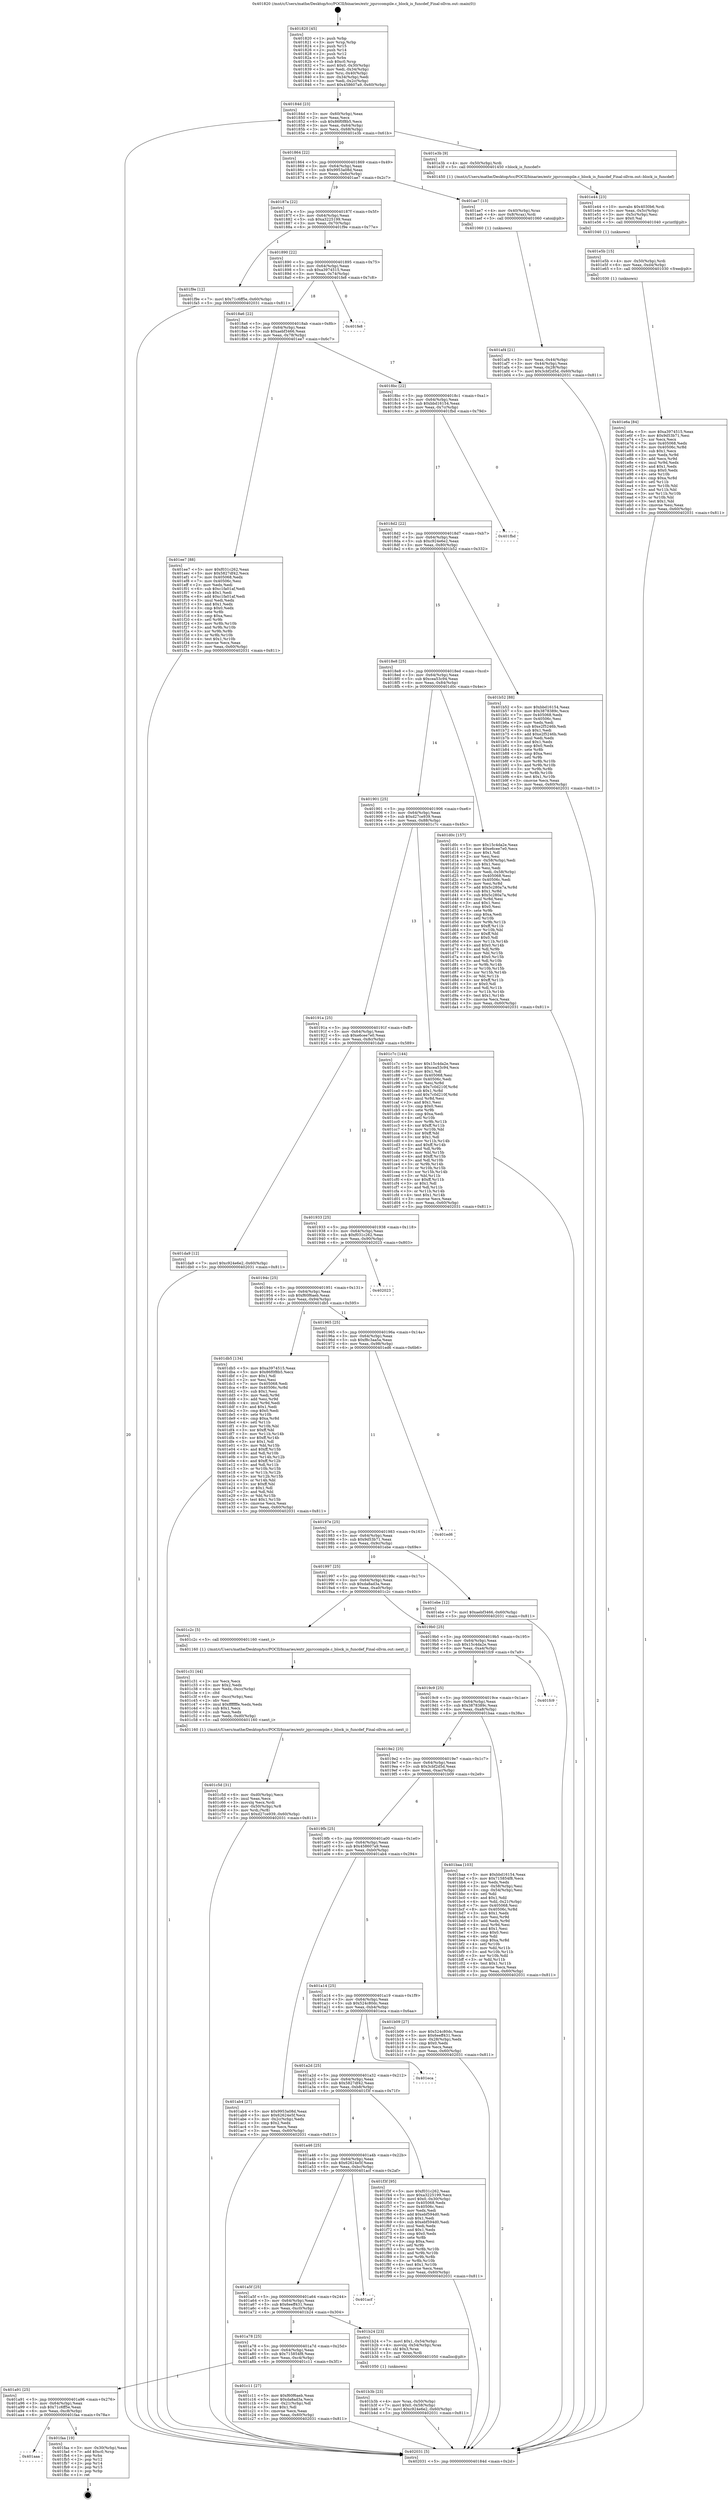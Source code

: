 digraph "0x401820" {
  label = "0x401820 (/mnt/c/Users/mathe/Desktop/tcc/POCII/binaries/extr_jqsrccompile.c_block_is_funcdef_Final-ollvm.out::main(0))"
  labelloc = "t"
  node[shape=record]

  Entry [label="",width=0.3,height=0.3,shape=circle,fillcolor=black,style=filled]
  "0x40184d" [label="{
     0x40184d [23]\l
     | [instrs]\l
     &nbsp;&nbsp;0x40184d \<+3\>: mov -0x60(%rbp),%eax\l
     &nbsp;&nbsp;0x401850 \<+2\>: mov %eax,%ecx\l
     &nbsp;&nbsp;0x401852 \<+6\>: sub $0x86f0f8b5,%ecx\l
     &nbsp;&nbsp;0x401858 \<+3\>: mov %eax,-0x64(%rbp)\l
     &nbsp;&nbsp;0x40185b \<+3\>: mov %ecx,-0x68(%rbp)\l
     &nbsp;&nbsp;0x40185e \<+6\>: je 0000000000401e3b \<main+0x61b\>\l
  }"]
  "0x401e3b" [label="{
     0x401e3b [9]\l
     | [instrs]\l
     &nbsp;&nbsp;0x401e3b \<+4\>: mov -0x50(%rbp),%rdi\l
     &nbsp;&nbsp;0x401e3f \<+5\>: call 0000000000401450 \<block_is_funcdef\>\l
     | [calls]\l
     &nbsp;&nbsp;0x401450 \{1\} (/mnt/c/Users/mathe/Desktop/tcc/POCII/binaries/extr_jqsrccompile.c_block_is_funcdef_Final-ollvm.out::block_is_funcdef)\l
  }"]
  "0x401864" [label="{
     0x401864 [22]\l
     | [instrs]\l
     &nbsp;&nbsp;0x401864 \<+5\>: jmp 0000000000401869 \<main+0x49\>\l
     &nbsp;&nbsp;0x401869 \<+3\>: mov -0x64(%rbp),%eax\l
     &nbsp;&nbsp;0x40186c \<+5\>: sub $0x9953a08d,%eax\l
     &nbsp;&nbsp;0x401871 \<+3\>: mov %eax,-0x6c(%rbp)\l
     &nbsp;&nbsp;0x401874 \<+6\>: je 0000000000401ae7 \<main+0x2c7\>\l
  }"]
  Exit [label="",width=0.3,height=0.3,shape=circle,fillcolor=black,style=filled,peripheries=2]
  "0x401ae7" [label="{
     0x401ae7 [13]\l
     | [instrs]\l
     &nbsp;&nbsp;0x401ae7 \<+4\>: mov -0x40(%rbp),%rax\l
     &nbsp;&nbsp;0x401aeb \<+4\>: mov 0x8(%rax),%rdi\l
     &nbsp;&nbsp;0x401aef \<+5\>: call 0000000000401060 \<atoi@plt\>\l
     | [calls]\l
     &nbsp;&nbsp;0x401060 \{1\} (unknown)\l
  }"]
  "0x40187a" [label="{
     0x40187a [22]\l
     | [instrs]\l
     &nbsp;&nbsp;0x40187a \<+5\>: jmp 000000000040187f \<main+0x5f\>\l
     &nbsp;&nbsp;0x40187f \<+3\>: mov -0x64(%rbp),%eax\l
     &nbsp;&nbsp;0x401882 \<+5\>: sub $0xa3225199,%eax\l
     &nbsp;&nbsp;0x401887 \<+3\>: mov %eax,-0x70(%rbp)\l
     &nbsp;&nbsp;0x40188a \<+6\>: je 0000000000401f9e \<main+0x77e\>\l
  }"]
  "0x401aaa" [label="{
     0x401aaa\l
  }", style=dashed]
  "0x401f9e" [label="{
     0x401f9e [12]\l
     | [instrs]\l
     &nbsp;&nbsp;0x401f9e \<+7\>: movl $0x71c6ff5e,-0x60(%rbp)\l
     &nbsp;&nbsp;0x401fa5 \<+5\>: jmp 0000000000402031 \<main+0x811\>\l
  }"]
  "0x401890" [label="{
     0x401890 [22]\l
     | [instrs]\l
     &nbsp;&nbsp;0x401890 \<+5\>: jmp 0000000000401895 \<main+0x75\>\l
     &nbsp;&nbsp;0x401895 \<+3\>: mov -0x64(%rbp),%eax\l
     &nbsp;&nbsp;0x401898 \<+5\>: sub $0xa3974515,%eax\l
     &nbsp;&nbsp;0x40189d \<+3\>: mov %eax,-0x74(%rbp)\l
     &nbsp;&nbsp;0x4018a0 \<+6\>: je 0000000000401fe8 \<main+0x7c8\>\l
  }"]
  "0x401faa" [label="{
     0x401faa [19]\l
     | [instrs]\l
     &nbsp;&nbsp;0x401faa \<+3\>: mov -0x30(%rbp),%eax\l
     &nbsp;&nbsp;0x401fad \<+7\>: add $0xc0,%rsp\l
     &nbsp;&nbsp;0x401fb4 \<+1\>: pop %rbx\l
     &nbsp;&nbsp;0x401fb5 \<+2\>: pop %r12\l
     &nbsp;&nbsp;0x401fb7 \<+2\>: pop %r14\l
     &nbsp;&nbsp;0x401fb9 \<+2\>: pop %r15\l
     &nbsp;&nbsp;0x401fbb \<+1\>: pop %rbp\l
     &nbsp;&nbsp;0x401fbc \<+1\>: ret\l
  }"]
  "0x401fe8" [label="{
     0x401fe8\l
  }", style=dashed]
  "0x4018a6" [label="{
     0x4018a6 [22]\l
     | [instrs]\l
     &nbsp;&nbsp;0x4018a6 \<+5\>: jmp 00000000004018ab \<main+0x8b\>\l
     &nbsp;&nbsp;0x4018ab \<+3\>: mov -0x64(%rbp),%eax\l
     &nbsp;&nbsp;0x4018ae \<+5\>: sub $0xaebf3466,%eax\l
     &nbsp;&nbsp;0x4018b3 \<+3\>: mov %eax,-0x78(%rbp)\l
     &nbsp;&nbsp;0x4018b6 \<+6\>: je 0000000000401ee7 \<main+0x6c7\>\l
  }"]
  "0x401e6a" [label="{
     0x401e6a [84]\l
     | [instrs]\l
     &nbsp;&nbsp;0x401e6a \<+5\>: mov $0xa3974515,%eax\l
     &nbsp;&nbsp;0x401e6f \<+5\>: mov $0x9d53b71,%esi\l
     &nbsp;&nbsp;0x401e74 \<+2\>: xor %ecx,%ecx\l
     &nbsp;&nbsp;0x401e76 \<+7\>: mov 0x405068,%edx\l
     &nbsp;&nbsp;0x401e7d \<+8\>: mov 0x40506c,%r8d\l
     &nbsp;&nbsp;0x401e85 \<+3\>: sub $0x1,%ecx\l
     &nbsp;&nbsp;0x401e88 \<+3\>: mov %edx,%r9d\l
     &nbsp;&nbsp;0x401e8b \<+3\>: add %ecx,%r9d\l
     &nbsp;&nbsp;0x401e8e \<+4\>: imul %r9d,%edx\l
     &nbsp;&nbsp;0x401e92 \<+3\>: and $0x1,%edx\l
     &nbsp;&nbsp;0x401e95 \<+3\>: cmp $0x0,%edx\l
     &nbsp;&nbsp;0x401e98 \<+4\>: sete %r10b\l
     &nbsp;&nbsp;0x401e9c \<+4\>: cmp $0xa,%r8d\l
     &nbsp;&nbsp;0x401ea0 \<+4\>: setl %r11b\l
     &nbsp;&nbsp;0x401ea4 \<+3\>: mov %r10b,%bl\l
     &nbsp;&nbsp;0x401ea7 \<+3\>: and %r11b,%bl\l
     &nbsp;&nbsp;0x401eaa \<+3\>: xor %r11b,%r10b\l
     &nbsp;&nbsp;0x401ead \<+3\>: or %r10b,%bl\l
     &nbsp;&nbsp;0x401eb0 \<+3\>: test $0x1,%bl\l
     &nbsp;&nbsp;0x401eb3 \<+3\>: cmovne %esi,%eax\l
     &nbsp;&nbsp;0x401eb6 \<+3\>: mov %eax,-0x60(%rbp)\l
     &nbsp;&nbsp;0x401eb9 \<+5\>: jmp 0000000000402031 \<main+0x811\>\l
  }"]
  "0x401ee7" [label="{
     0x401ee7 [88]\l
     | [instrs]\l
     &nbsp;&nbsp;0x401ee7 \<+5\>: mov $0xf031c262,%eax\l
     &nbsp;&nbsp;0x401eec \<+5\>: mov $0x5827df42,%ecx\l
     &nbsp;&nbsp;0x401ef1 \<+7\>: mov 0x405068,%edx\l
     &nbsp;&nbsp;0x401ef8 \<+7\>: mov 0x40506c,%esi\l
     &nbsp;&nbsp;0x401eff \<+2\>: mov %edx,%edi\l
     &nbsp;&nbsp;0x401f01 \<+6\>: sub $0xc1fa01af,%edi\l
     &nbsp;&nbsp;0x401f07 \<+3\>: sub $0x1,%edi\l
     &nbsp;&nbsp;0x401f0a \<+6\>: add $0xc1fa01af,%edi\l
     &nbsp;&nbsp;0x401f10 \<+3\>: imul %edi,%edx\l
     &nbsp;&nbsp;0x401f13 \<+3\>: and $0x1,%edx\l
     &nbsp;&nbsp;0x401f16 \<+3\>: cmp $0x0,%edx\l
     &nbsp;&nbsp;0x401f19 \<+4\>: sete %r8b\l
     &nbsp;&nbsp;0x401f1d \<+3\>: cmp $0xa,%esi\l
     &nbsp;&nbsp;0x401f20 \<+4\>: setl %r9b\l
     &nbsp;&nbsp;0x401f24 \<+3\>: mov %r8b,%r10b\l
     &nbsp;&nbsp;0x401f27 \<+3\>: and %r9b,%r10b\l
     &nbsp;&nbsp;0x401f2a \<+3\>: xor %r9b,%r8b\l
     &nbsp;&nbsp;0x401f2d \<+3\>: or %r8b,%r10b\l
     &nbsp;&nbsp;0x401f30 \<+4\>: test $0x1,%r10b\l
     &nbsp;&nbsp;0x401f34 \<+3\>: cmovne %ecx,%eax\l
     &nbsp;&nbsp;0x401f37 \<+3\>: mov %eax,-0x60(%rbp)\l
     &nbsp;&nbsp;0x401f3a \<+5\>: jmp 0000000000402031 \<main+0x811\>\l
  }"]
  "0x4018bc" [label="{
     0x4018bc [22]\l
     | [instrs]\l
     &nbsp;&nbsp;0x4018bc \<+5\>: jmp 00000000004018c1 \<main+0xa1\>\l
     &nbsp;&nbsp;0x4018c1 \<+3\>: mov -0x64(%rbp),%eax\l
     &nbsp;&nbsp;0x4018c4 \<+5\>: sub $0xbbd16154,%eax\l
     &nbsp;&nbsp;0x4018c9 \<+3\>: mov %eax,-0x7c(%rbp)\l
     &nbsp;&nbsp;0x4018cc \<+6\>: je 0000000000401fbd \<main+0x79d\>\l
  }"]
  "0x401e5b" [label="{
     0x401e5b [15]\l
     | [instrs]\l
     &nbsp;&nbsp;0x401e5b \<+4\>: mov -0x50(%rbp),%rdi\l
     &nbsp;&nbsp;0x401e5f \<+6\>: mov %eax,-0xd4(%rbp)\l
     &nbsp;&nbsp;0x401e65 \<+5\>: call 0000000000401030 \<free@plt\>\l
     | [calls]\l
     &nbsp;&nbsp;0x401030 \{1\} (unknown)\l
  }"]
  "0x401fbd" [label="{
     0x401fbd\l
  }", style=dashed]
  "0x4018d2" [label="{
     0x4018d2 [22]\l
     | [instrs]\l
     &nbsp;&nbsp;0x4018d2 \<+5\>: jmp 00000000004018d7 \<main+0xb7\>\l
     &nbsp;&nbsp;0x4018d7 \<+3\>: mov -0x64(%rbp),%eax\l
     &nbsp;&nbsp;0x4018da \<+5\>: sub $0xc924e6e2,%eax\l
     &nbsp;&nbsp;0x4018df \<+3\>: mov %eax,-0x80(%rbp)\l
     &nbsp;&nbsp;0x4018e2 \<+6\>: je 0000000000401b52 \<main+0x332\>\l
  }"]
  "0x401e44" [label="{
     0x401e44 [23]\l
     | [instrs]\l
     &nbsp;&nbsp;0x401e44 \<+10\>: movabs $0x4030b6,%rdi\l
     &nbsp;&nbsp;0x401e4e \<+3\>: mov %eax,-0x5c(%rbp)\l
     &nbsp;&nbsp;0x401e51 \<+3\>: mov -0x5c(%rbp),%esi\l
     &nbsp;&nbsp;0x401e54 \<+2\>: mov $0x0,%al\l
     &nbsp;&nbsp;0x401e56 \<+5\>: call 0000000000401040 \<printf@plt\>\l
     | [calls]\l
     &nbsp;&nbsp;0x401040 \{1\} (unknown)\l
  }"]
  "0x401b52" [label="{
     0x401b52 [88]\l
     | [instrs]\l
     &nbsp;&nbsp;0x401b52 \<+5\>: mov $0xbbd16154,%eax\l
     &nbsp;&nbsp;0x401b57 \<+5\>: mov $0x3878389c,%ecx\l
     &nbsp;&nbsp;0x401b5c \<+7\>: mov 0x405068,%edx\l
     &nbsp;&nbsp;0x401b63 \<+7\>: mov 0x40506c,%esi\l
     &nbsp;&nbsp;0x401b6a \<+2\>: mov %edx,%edi\l
     &nbsp;&nbsp;0x401b6c \<+6\>: sub $0xe2f5246b,%edi\l
     &nbsp;&nbsp;0x401b72 \<+3\>: sub $0x1,%edi\l
     &nbsp;&nbsp;0x401b75 \<+6\>: add $0xe2f5246b,%edi\l
     &nbsp;&nbsp;0x401b7b \<+3\>: imul %edi,%edx\l
     &nbsp;&nbsp;0x401b7e \<+3\>: and $0x1,%edx\l
     &nbsp;&nbsp;0x401b81 \<+3\>: cmp $0x0,%edx\l
     &nbsp;&nbsp;0x401b84 \<+4\>: sete %r8b\l
     &nbsp;&nbsp;0x401b88 \<+3\>: cmp $0xa,%esi\l
     &nbsp;&nbsp;0x401b8b \<+4\>: setl %r9b\l
     &nbsp;&nbsp;0x401b8f \<+3\>: mov %r8b,%r10b\l
     &nbsp;&nbsp;0x401b92 \<+3\>: and %r9b,%r10b\l
     &nbsp;&nbsp;0x401b95 \<+3\>: xor %r9b,%r8b\l
     &nbsp;&nbsp;0x401b98 \<+3\>: or %r8b,%r10b\l
     &nbsp;&nbsp;0x401b9b \<+4\>: test $0x1,%r10b\l
     &nbsp;&nbsp;0x401b9f \<+3\>: cmovne %ecx,%eax\l
     &nbsp;&nbsp;0x401ba2 \<+3\>: mov %eax,-0x60(%rbp)\l
     &nbsp;&nbsp;0x401ba5 \<+5\>: jmp 0000000000402031 \<main+0x811\>\l
  }"]
  "0x4018e8" [label="{
     0x4018e8 [25]\l
     | [instrs]\l
     &nbsp;&nbsp;0x4018e8 \<+5\>: jmp 00000000004018ed \<main+0xcd\>\l
     &nbsp;&nbsp;0x4018ed \<+3\>: mov -0x64(%rbp),%eax\l
     &nbsp;&nbsp;0x4018f0 \<+5\>: sub $0xcea53c94,%eax\l
     &nbsp;&nbsp;0x4018f5 \<+6\>: mov %eax,-0x84(%rbp)\l
     &nbsp;&nbsp;0x4018fb \<+6\>: je 0000000000401d0c \<main+0x4ec\>\l
  }"]
  "0x401c5d" [label="{
     0x401c5d [31]\l
     | [instrs]\l
     &nbsp;&nbsp;0x401c5d \<+6\>: mov -0xd0(%rbp),%ecx\l
     &nbsp;&nbsp;0x401c63 \<+3\>: imul %eax,%ecx\l
     &nbsp;&nbsp;0x401c66 \<+3\>: movslq %ecx,%rdi\l
     &nbsp;&nbsp;0x401c69 \<+4\>: mov -0x50(%rbp),%r8\l
     &nbsp;&nbsp;0x401c6d \<+3\>: mov %rdi,(%r8)\l
     &nbsp;&nbsp;0x401c70 \<+7\>: movl $0xd27ce939,-0x60(%rbp)\l
     &nbsp;&nbsp;0x401c77 \<+5\>: jmp 0000000000402031 \<main+0x811\>\l
  }"]
  "0x401d0c" [label="{
     0x401d0c [157]\l
     | [instrs]\l
     &nbsp;&nbsp;0x401d0c \<+5\>: mov $0x15c4da2e,%eax\l
     &nbsp;&nbsp;0x401d11 \<+5\>: mov $0xe6cee7e0,%ecx\l
     &nbsp;&nbsp;0x401d16 \<+2\>: mov $0x1,%dl\l
     &nbsp;&nbsp;0x401d18 \<+2\>: xor %esi,%esi\l
     &nbsp;&nbsp;0x401d1a \<+3\>: mov -0x58(%rbp),%edi\l
     &nbsp;&nbsp;0x401d1d \<+3\>: sub $0x1,%esi\l
     &nbsp;&nbsp;0x401d20 \<+2\>: sub %esi,%edi\l
     &nbsp;&nbsp;0x401d22 \<+3\>: mov %edi,-0x58(%rbp)\l
     &nbsp;&nbsp;0x401d25 \<+7\>: mov 0x405068,%esi\l
     &nbsp;&nbsp;0x401d2c \<+7\>: mov 0x40506c,%edi\l
     &nbsp;&nbsp;0x401d33 \<+3\>: mov %esi,%r8d\l
     &nbsp;&nbsp;0x401d36 \<+7\>: add $0x5c280a7a,%r8d\l
     &nbsp;&nbsp;0x401d3d \<+4\>: sub $0x1,%r8d\l
     &nbsp;&nbsp;0x401d41 \<+7\>: sub $0x5c280a7a,%r8d\l
     &nbsp;&nbsp;0x401d48 \<+4\>: imul %r8d,%esi\l
     &nbsp;&nbsp;0x401d4c \<+3\>: and $0x1,%esi\l
     &nbsp;&nbsp;0x401d4f \<+3\>: cmp $0x0,%esi\l
     &nbsp;&nbsp;0x401d52 \<+4\>: sete %r9b\l
     &nbsp;&nbsp;0x401d56 \<+3\>: cmp $0xa,%edi\l
     &nbsp;&nbsp;0x401d59 \<+4\>: setl %r10b\l
     &nbsp;&nbsp;0x401d5d \<+3\>: mov %r9b,%r11b\l
     &nbsp;&nbsp;0x401d60 \<+4\>: xor $0xff,%r11b\l
     &nbsp;&nbsp;0x401d64 \<+3\>: mov %r10b,%bl\l
     &nbsp;&nbsp;0x401d67 \<+3\>: xor $0xff,%bl\l
     &nbsp;&nbsp;0x401d6a \<+3\>: xor $0x0,%dl\l
     &nbsp;&nbsp;0x401d6d \<+3\>: mov %r11b,%r14b\l
     &nbsp;&nbsp;0x401d70 \<+4\>: and $0x0,%r14b\l
     &nbsp;&nbsp;0x401d74 \<+3\>: and %dl,%r9b\l
     &nbsp;&nbsp;0x401d77 \<+3\>: mov %bl,%r15b\l
     &nbsp;&nbsp;0x401d7a \<+4\>: and $0x0,%r15b\l
     &nbsp;&nbsp;0x401d7e \<+3\>: and %dl,%r10b\l
     &nbsp;&nbsp;0x401d81 \<+3\>: or %r9b,%r14b\l
     &nbsp;&nbsp;0x401d84 \<+3\>: or %r10b,%r15b\l
     &nbsp;&nbsp;0x401d87 \<+3\>: xor %r15b,%r14b\l
     &nbsp;&nbsp;0x401d8a \<+3\>: or %bl,%r11b\l
     &nbsp;&nbsp;0x401d8d \<+4\>: xor $0xff,%r11b\l
     &nbsp;&nbsp;0x401d91 \<+3\>: or $0x0,%dl\l
     &nbsp;&nbsp;0x401d94 \<+3\>: and %dl,%r11b\l
     &nbsp;&nbsp;0x401d97 \<+3\>: or %r11b,%r14b\l
     &nbsp;&nbsp;0x401d9a \<+4\>: test $0x1,%r14b\l
     &nbsp;&nbsp;0x401d9e \<+3\>: cmovne %ecx,%eax\l
     &nbsp;&nbsp;0x401da1 \<+3\>: mov %eax,-0x60(%rbp)\l
     &nbsp;&nbsp;0x401da4 \<+5\>: jmp 0000000000402031 \<main+0x811\>\l
  }"]
  "0x401901" [label="{
     0x401901 [25]\l
     | [instrs]\l
     &nbsp;&nbsp;0x401901 \<+5\>: jmp 0000000000401906 \<main+0xe6\>\l
     &nbsp;&nbsp;0x401906 \<+3\>: mov -0x64(%rbp),%eax\l
     &nbsp;&nbsp;0x401909 \<+5\>: sub $0xd27ce939,%eax\l
     &nbsp;&nbsp;0x40190e \<+6\>: mov %eax,-0x88(%rbp)\l
     &nbsp;&nbsp;0x401914 \<+6\>: je 0000000000401c7c \<main+0x45c\>\l
  }"]
  "0x401c31" [label="{
     0x401c31 [44]\l
     | [instrs]\l
     &nbsp;&nbsp;0x401c31 \<+2\>: xor %ecx,%ecx\l
     &nbsp;&nbsp;0x401c33 \<+5\>: mov $0x2,%edx\l
     &nbsp;&nbsp;0x401c38 \<+6\>: mov %edx,-0xcc(%rbp)\l
     &nbsp;&nbsp;0x401c3e \<+1\>: cltd\l
     &nbsp;&nbsp;0x401c3f \<+6\>: mov -0xcc(%rbp),%esi\l
     &nbsp;&nbsp;0x401c45 \<+2\>: idiv %esi\l
     &nbsp;&nbsp;0x401c47 \<+6\>: imul $0xfffffffe,%edx,%edx\l
     &nbsp;&nbsp;0x401c4d \<+3\>: sub $0x1,%ecx\l
     &nbsp;&nbsp;0x401c50 \<+2\>: sub %ecx,%edx\l
     &nbsp;&nbsp;0x401c52 \<+6\>: mov %edx,-0xd0(%rbp)\l
     &nbsp;&nbsp;0x401c58 \<+5\>: call 0000000000401160 \<next_i\>\l
     | [calls]\l
     &nbsp;&nbsp;0x401160 \{1\} (/mnt/c/Users/mathe/Desktop/tcc/POCII/binaries/extr_jqsrccompile.c_block_is_funcdef_Final-ollvm.out::next_i)\l
  }"]
  "0x401c7c" [label="{
     0x401c7c [144]\l
     | [instrs]\l
     &nbsp;&nbsp;0x401c7c \<+5\>: mov $0x15c4da2e,%eax\l
     &nbsp;&nbsp;0x401c81 \<+5\>: mov $0xcea53c94,%ecx\l
     &nbsp;&nbsp;0x401c86 \<+2\>: mov $0x1,%dl\l
     &nbsp;&nbsp;0x401c88 \<+7\>: mov 0x405068,%esi\l
     &nbsp;&nbsp;0x401c8f \<+7\>: mov 0x40506c,%edi\l
     &nbsp;&nbsp;0x401c96 \<+3\>: mov %esi,%r8d\l
     &nbsp;&nbsp;0x401c99 \<+7\>: sub $0x7c0d210f,%r8d\l
     &nbsp;&nbsp;0x401ca0 \<+4\>: sub $0x1,%r8d\l
     &nbsp;&nbsp;0x401ca4 \<+7\>: add $0x7c0d210f,%r8d\l
     &nbsp;&nbsp;0x401cab \<+4\>: imul %r8d,%esi\l
     &nbsp;&nbsp;0x401caf \<+3\>: and $0x1,%esi\l
     &nbsp;&nbsp;0x401cb2 \<+3\>: cmp $0x0,%esi\l
     &nbsp;&nbsp;0x401cb5 \<+4\>: sete %r9b\l
     &nbsp;&nbsp;0x401cb9 \<+3\>: cmp $0xa,%edi\l
     &nbsp;&nbsp;0x401cbc \<+4\>: setl %r10b\l
     &nbsp;&nbsp;0x401cc0 \<+3\>: mov %r9b,%r11b\l
     &nbsp;&nbsp;0x401cc3 \<+4\>: xor $0xff,%r11b\l
     &nbsp;&nbsp;0x401cc7 \<+3\>: mov %r10b,%bl\l
     &nbsp;&nbsp;0x401cca \<+3\>: xor $0xff,%bl\l
     &nbsp;&nbsp;0x401ccd \<+3\>: xor $0x1,%dl\l
     &nbsp;&nbsp;0x401cd0 \<+3\>: mov %r11b,%r14b\l
     &nbsp;&nbsp;0x401cd3 \<+4\>: and $0xff,%r14b\l
     &nbsp;&nbsp;0x401cd7 \<+3\>: and %dl,%r9b\l
     &nbsp;&nbsp;0x401cda \<+3\>: mov %bl,%r15b\l
     &nbsp;&nbsp;0x401cdd \<+4\>: and $0xff,%r15b\l
     &nbsp;&nbsp;0x401ce1 \<+3\>: and %dl,%r10b\l
     &nbsp;&nbsp;0x401ce4 \<+3\>: or %r9b,%r14b\l
     &nbsp;&nbsp;0x401ce7 \<+3\>: or %r10b,%r15b\l
     &nbsp;&nbsp;0x401cea \<+3\>: xor %r15b,%r14b\l
     &nbsp;&nbsp;0x401ced \<+3\>: or %bl,%r11b\l
     &nbsp;&nbsp;0x401cf0 \<+4\>: xor $0xff,%r11b\l
     &nbsp;&nbsp;0x401cf4 \<+3\>: or $0x1,%dl\l
     &nbsp;&nbsp;0x401cf7 \<+3\>: and %dl,%r11b\l
     &nbsp;&nbsp;0x401cfa \<+3\>: or %r11b,%r14b\l
     &nbsp;&nbsp;0x401cfd \<+4\>: test $0x1,%r14b\l
     &nbsp;&nbsp;0x401d01 \<+3\>: cmovne %ecx,%eax\l
     &nbsp;&nbsp;0x401d04 \<+3\>: mov %eax,-0x60(%rbp)\l
     &nbsp;&nbsp;0x401d07 \<+5\>: jmp 0000000000402031 \<main+0x811\>\l
  }"]
  "0x40191a" [label="{
     0x40191a [25]\l
     | [instrs]\l
     &nbsp;&nbsp;0x40191a \<+5\>: jmp 000000000040191f \<main+0xff\>\l
     &nbsp;&nbsp;0x40191f \<+3\>: mov -0x64(%rbp),%eax\l
     &nbsp;&nbsp;0x401922 \<+5\>: sub $0xe6cee7e0,%eax\l
     &nbsp;&nbsp;0x401927 \<+6\>: mov %eax,-0x8c(%rbp)\l
     &nbsp;&nbsp;0x40192d \<+6\>: je 0000000000401da9 \<main+0x589\>\l
  }"]
  "0x401a91" [label="{
     0x401a91 [25]\l
     | [instrs]\l
     &nbsp;&nbsp;0x401a91 \<+5\>: jmp 0000000000401a96 \<main+0x276\>\l
     &nbsp;&nbsp;0x401a96 \<+3\>: mov -0x64(%rbp),%eax\l
     &nbsp;&nbsp;0x401a99 \<+5\>: sub $0x71c6ff5e,%eax\l
     &nbsp;&nbsp;0x401a9e \<+6\>: mov %eax,-0xc8(%rbp)\l
     &nbsp;&nbsp;0x401aa4 \<+6\>: je 0000000000401faa \<main+0x78a\>\l
  }"]
  "0x401da9" [label="{
     0x401da9 [12]\l
     | [instrs]\l
     &nbsp;&nbsp;0x401da9 \<+7\>: movl $0xc924e6e2,-0x60(%rbp)\l
     &nbsp;&nbsp;0x401db0 \<+5\>: jmp 0000000000402031 \<main+0x811\>\l
  }"]
  "0x401933" [label="{
     0x401933 [25]\l
     | [instrs]\l
     &nbsp;&nbsp;0x401933 \<+5\>: jmp 0000000000401938 \<main+0x118\>\l
     &nbsp;&nbsp;0x401938 \<+3\>: mov -0x64(%rbp),%eax\l
     &nbsp;&nbsp;0x40193b \<+5\>: sub $0xf031c262,%eax\l
     &nbsp;&nbsp;0x401940 \<+6\>: mov %eax,-0x90(%rbp)\l
     &nbsp;&nbsp;0x401946 \<+6\>: je 0000000000402023 \<main+0x803\>\l
  }"]
  "0x401c11" [label="{
     0x401c11 [27]\l
     | [instrs]\l
     &nbsp;&nbsp;0x401c11 \<+5\>: mov $0xf60f6aeb,%eax\l
     &nbsp;&nbsp;0x401c16 \<+5\>: mov $0xda8ad3a,%ecx\l
     &nbsp;&nbsp;0x401c1b \<+3\>: mov -0x21(%rbp),%dl\l
     &nbsp;&nbsp;0x401c1e \<+3\>: test $0x1,%dl\l
     &nbsp;&nbsp;0x401c21 \<+3\>: cmovne %ecx,%eax\l
     &nbsp;&nbsp;0x401c24 \<+3\>: mov %eax,-0x60(%rbp)\l
     &nbsp;&nbsp;0x401c27 \<+5\>: jmp 0000000000402031 \<main+0x811\>\l
  }"]
  "0x402023" [label="{
     0x402023\l
  }", style=dashed]
  "0x40194c" [label="{
     0x40194c [25]\l
     | [instrs]\l
     &nbsp;&nbsp;0x40194c \<+5\>: jmp 0000000000401951 \<main+0x131\>\l
     &nbsp;&nbsp;0x401951 \<+3\>: mov -0x64(%rbp),%eax\l
     &nbsp;&nbsp;0x401954 \<+5\>: sub $0xf60f6aeb,%eax\l
     &nbsp;&nbsp;0x401959 \<+6\>: mov %eax,-0x94(%rbp)\l
     &nbsp;&nbsp;0x40195f \<+6\>: je 0000000000401db5 \<main+0x595\>\l
  }"]
  "0x401b3b" [label="{
     0x401b3b [23]\l
     | [instrs]\l
     &nbsp;&nbsp;0x401b3b \<+4\>: mov %rax,-0x50(%rbp)\l
     &nbsp;&nbsp;0x401b3f \<+7\>: movl $0x0,-0x58(%rbp)\l
     &nbsp;&nbsp;0x401b46 \<+7\>: movl $0xc924e6e2,-0x60(%rbp)\l
     &nbsp;&nbsp;0x401b4d \<+5\>: jmp 0000000000402031 \<main+0x811\>\l
  }"]
  "0x401db5" [label="{
     0x401db5 [134]\l
     | [instrs]\l
     &nbsp;&nbsp;0x401db5 \<+5\>: mov $0xa3974515,%eax\l
     &nbsp;&nbsp;0x401dba \<+5\>: mov $0x86f0f8b5,%ecx\l
     &nbsp;&nbsp;0x401dbf \<+2\>: mov $0x1,%dl\l
     &nbsp;&nbsp;0x401dc1 \<+2\>: xor %esi,%esi\l
     &nbsp;&nbsp;0x401dc3 \<+7\>: mov 0x405068,%edi\l
     &nbsp;&nbsp;0x401dca \<+8\>: mov 0x40506c,%r8d\l
     &nbsp;&nbsp;0x401dd2 \<+3\>: sub $0x1,%esi\l
     &nbsp;&nbsp;0x401dd5 \<+3\>: mov %edi,%r9d\l
     &nbsp;&nbsp;0x401dd8 \<+3\>: add %esi,%r9d\l
     &nbsp;&nbsp;0x401ddb \<+4\>: imul %r9d,%edi\l
     &nbsp;&nbsp;0x401ddf \<+3\>: and $0x1,%edi\l
     &nbsp;&nbsp;0x401de2 \<+3\>: cmp $0x0,%edi\l
     &nbsp;&nbsp;0x401de5 \<+4\>: sete %r10b\l
     &nbsp;&nbsp;0x401de9 \<+4\>: cmp $0xa,%r8d\l
     &nbsp;&nbsp;0x401ded \<+4\>: setl %r11b\l
     &nbsp;&nbsp;0x401df1 \<+3\>: mov %r10b,%bl\l
     &nbsp;&nbsp;0x401df4 \<+3\>: xor $0xff,%bl\l
     &nbsp;&nbsp;0x401df7 \<+3\>: mov %r11b,%r14b\l
     &nbsp;&nbsp;0x401dfa \<+4\>: xor $0xff,%r14b\l
     &nbsp;&nbsp;0x401dfe \<+3\>: xor $0x1,%dl\l
     &nbsp;&nbsp;0x401e01 \<+3\>: mov %bl,%r15b\l
     &nbsp;&nbsp;0x401e04 \<+4\>: and $0xff,%r15b\l
     &nbsp;&nbsp;0x401e08 \<+3\>: and %dl,%r10b\l
     &nbsp;&nbsp;0x401e0b \<+3\>: mov %r14b,%r12b\l
     &nbsp;&nbsp;0x401e0e \<+4\>: and $0xff,%r12b\l
     &nbsp;&nbsp;0x401e12 \<+3\>: and %dl,%r11b\l
     &nbsp;&nbsp;0x401e15 \<+3\>: or %r10b,%r15b\l
     &nbsp;&nbsp;0x401e18 \<+3\>: or %r11b,%r12b\l
     &nbsp;&nbsp;0x401e1b \<+3\>: xor %r12b,%r15b\l
     &nbsp;&nbsp;0x401e1e \<+3\>: or %r14b,%bl\l
     &nbsp;&nbsp;0x401e21 \<+3\>: xor $0xff,%bl\l
     &nbsp;&nbsp;0x401e24 \<+3\>: or $0x1,%dl\l
     &nbsp;&nbsp;0x401e27 \<+2\>: and %dl,%bl\l
     &nbsp;&nbsp;0x401e29 \<+3\>: or %bl,%r15b\l
     &nbsp;&nbsp;0x401e2c \<+4\>: test $0x1,%r15b\l
     &nbsp;&nbsp;0x401e30 \<+3\>: cmovne %ecx,%eax\l
     &nbsp;&nbsp;0x401e33 \<+3\>: mov %eax,-0x60(%rbp)\l
     &nbsp;&nbsp;0x401e36 \<+5\>: jmp 0000000000402031 \<main+0x811\>\l
  }"]
  "0x401965" [label="{
     0x401965 [25]\l
     | [instrs]\l
     &nbsp;&nbsp;0x401965 \<+5\>: jmp 000000000040196a \<main+0x14a\>\l
     &nbsp;&nbsp;0x40196a \<+3\>: mov -0x64(%rbp),%eax\l
     &nbsp;&nbsp;0x40196d \<+5\>: sub $0xf8c3aa5a,%eax\l
     &nbsp;&nbsp;0x401972 \<+6\>: mov %eax,-0x98(%rbp)\l
     &nbsp;&nbsp;0x401978 \<+6\>: je 0000000000401ed6 \<main+0x6b6\>\l
  }"]
  "0x401a78" [label="{
     0x401a78 [25]\l
     | [instrs]\l
     &nbsp;&nbsp;0x401a78 \<+5\>: jmp 0000000000401a7d \<main+0x25d\>\l
     &nbsp;&nbsp;0x401a7d \<+3\>: mov -0x64(%rbp),%eax\l
     &nbsp;&nbsp;0x401a80 \<+5\>: sub $0x715854f8,%eax\l
     &nbsp;&nbsp;0x401a85 \<+6\>: mov %eax,-0xc4(%rbp)\l
     &nbsp;&nbsp;0x401a8b \<+6\>: je 0000000000401c11 \<main+0x3f1\>\l
  }"]
  "0x401ed6" [label="{
     0x401ed6\l
  }", style=dashed]
  "0x40197e" [label="{
     0x40197e [25]\l
     | [instrs]\l
     &nbsp;&nbsp;0x40197e \<+5\>: jmp 0000000000401983 \<main+0x163\>\l
     &nbsp;&nbsp;0x401983 \<+3\>: mov -0x64(%rbp),%eax\l
     &nbsp;&nbsp;0x401986 \<+5\>: sub $0x9d53b71,%eax\l
     &nbsp;&nbsp;0x40198b \<+6\>: mov %eax,-0x9c(%rbp)\l
     &nbsp;&nbsp;0x401991 \<+6\>: je 0000000000401ebe \<main+0x69e\>\l
  }"]
  "0x401b24" [label="{
     0x401b24 [23]\l
     | [instrs]\l
     &nbsp;&nbsp;0x401b24 \<+7\>: movl $0x1,-0x54(%rbp)\l
     &nbsp;&nbsp;0x401b2b \<+4\>: movslq -0x54(%rbp),%rax\l
     &nbsp;&nbsp;0x401b2f \<+4\>: shl $0x3,%rax\l
     &nbsp;&nbsp;0x401b33 \<+3\>: mov %rax,%rdi\l
     &nbsp;&nbsp;0x401b36 \<+5\>: call 0000000000401050 \<malloc@plt\>\l
     | [calls]\l
     &nbsp;&nbsp;0x401050 \{1\} (unknown)\l
  }"]
  "0x401ebe" [label="{
     0x401ebe [12]\l
     | [instrs]\l
     &nbsp;&nbsp;0x401ebe \<+7\>: movl $0xaebf3466,-0x60(%rbp)\l
     &nbsp;&nbsp;0x401ec5 \<+5\>: jmp 0000000000402031 \<main+0x811\>\l
  }"]
  "0x401997" [label="{
     0x401997 [25]\l
     | [instrs]\l
     &nbsp;&nbsp;0x401997 \<+5\>: jmp 000000000040199c \<main+0x17c\>\l
     &nbsp;&nbsp;0x40199c \<+3\>: mov -0x64(%rbp),%eax\l
     &nbsp;&nbsp;0x40199f \<+5\>: sub $0xda8ad3a,%eax\l
     &nbsp;&nbsp;0x4019a4 \<+6\>: mov %eax,-0xa0(%rbp)\l
     &nbsp;&nbsp;0x4019aa \<+6\>: je 0000000000401c2c \<main+0x40c\>\l
  }"]
  "0x401a5f" [label="{
     0x401a5f [25]\l
     | [instrs]\l
     &nbsp;&nbsp;0x401a5f \<+5\>: jmp 0000000000401a64 \<main+0x244\>\l
     &nbsp;&nbsp;0x401a64 \<+3\>: mov -0x64(%rbp),%eax\l
     &nbsp;&nbsp;0x401a67 \<+5\>: sub $0x6eeff431,%eax\l
     &nbsp;&nbsp;0x401a6c \<+6\>: mov %eax,-0xc0(%rbp)\l
     &nbsp;&nbsp;0x401a72 \<+6\>: je 0000000000401b24 \<main+0x304\>\l
  }"]
  "0x401c2c" [label="{
     0x401c2c [5]\l
     | [instrs]\l
     &nbsp;&nbsp;0x401c2c \<+5\>: call 0000000000401160 \<next_i\>\l
     | [calls]\l
     &nbsp;&nbsp;0x401160 \{1\} (/mnt/c/Users/mathe/Desktop/tcc/POCII/binaries/extr_jqsrccompile.c_block_is_funcdef_Final-ollvm.out::next_i)\l
  }"]
  "0x4019b0" [label="{
     0x4019b0 [25]\l
     | [instrs]\l
     &nbsp;&nbsp;0x4019b0 \<+5\>: jmp 00000000004019b5 \<main+0x195\>\l
     &nbsp;&nbsp;0x4019b5 \<+3\>: mov -0x64(%rbp),%eax\l
     &nbsp;&nbsp;0x4019b8 \<+5\>: sub $0x15c4da2e,%eax\l
     &nbsp;&nbsp;0x4019bd \<+6\>: mov %eax,-0xa4(%rbp)\l
     &nbsp;&nbsp;0x4019c3 \<+6\>: je 0000000000401fc9 \<main+0x7a9\>\l
  }"]
  "0x401acf" [label="{
     0x401acf\l
  }", style=dashed]
  "0x401fc9" [label="{
     0x401fc9\l
  }", style=dashed]
  "0x4019c9" [label="{
     0x4019c9 [25]\l
     | [instrs]\l
     &nbsp;&nbsp;0x4019c9 \<+5\>: jmp 00000000004019ce \<main+0x1ae\>\l
     &nbsp;&nbsp;0x4019ce \<+3\>: mov -0x64(%rbp),%eax\l
     &nbsp;&nbsp;0x4019d1 \<+5\>: sub $0x3878389c,%eax\l
     &nbsp;&nbsp;0x4019d6 \<+6\>: mov %eax,-0xa8(%rbp)\l
     &nbsp;&nbsp;0x4019dc \<+6\>: je 0000000000401baa \<main+0x38a\>\l
  }"]
  "0x401a46" [label="{
     0x401a46 [25]\l
     | [instrs]\l
     &nbsp;&nbsp;0x401a46 \<+5\>: jmp 0000000000401a4b \<main+0x22b\>\l
     &nbsp;&nbsp;0x401a4b \<+3\>: mov -0x64(%rbp),%eax\l
     &nbsp;&nbsp;0x401a4e \<+5\>: sub $0x62624e5f,%eax\l
     &nbsp;&nbsp;0x401a53 \<+6\>: mov %eax,-0xbc(%rbp)\l
     &nbsp;&nbsp;0x401a59 \<+6\>: je 0000000000401acf \<main+0x2af\>\l
  }"]
  "0x401baa" [label="{
     0x401baa [103]\l
     | [instrs]\l
     &nbsp;&nbsp;0x401baa \<+5\>: mov $0xbbd16154,%eax\l
     &nbsp;&nbsp;0x401baf \<+5\>: mov $0x715854f8,%ecx\l
     &nbsp;&nbsp;0x401bb4 \<+2\>: xor %edx,%edx\l
     &nbsp;&nbsp;0x401bb6 \<+3\>: mov -0x58(%rbp),%esi\l
     &nbsp;&nbsp;0x401bb9 \<+3\>: cmp -0x54(%rbp),%esi\l
     &nbsp;&nbsp;0x401bbc \<+4\>: setl %dil\l
     &nbsp;&nbsp;0x401bc0 \<+4\>: and $0x1,%dil\l
     &nbsp;&nbsp;0x401bc4 \<+4\>: mov %dil,-0x21(%rbp)\l
     &nbsp;&nbsp;0x401bc8 \<+7\>: mov 0x405068,%esi\l
     &nbsp;&nbsp;0x401bcf \<+8\>: mov 0x40506c,%r8d\l
     &nbsp;&nbsp;0x401bd7 \<+3\>: sub $0x1,%edx\l
     &nbsp;&nbsp;0x401bda \<+3\>: mov %esi,%r9d\l
     &nbsp;&nbsp;0x401bdd \<+3\>: add %edx,%r9d\l
     &nbsp;&nbsp;0x401be0 \<+4\>: imul %r9d,%esi\l
     &nbsp;&nbsp;0x401be4 \<+3\>: and $0x1,%esi\l
     &nbsp;&nbsp;0x401be7 \<+3\>: cmp $0x0,%esi\l
     &nbsp;&nbsp;0x401bea \<+4\>: sete %dil\l
     &nbsp;&nbsp;0x401bee \<+4\>: cmp $0xa,%r8d\l
     &nbsp;&nbsp;0x401bf2 \<+4\>: setl %r10b\l
     &nbsp;&nbsp;0x401bf6 \<+3\>: mov %dil,%r11b\l
     &nbsp;&nbsp;0x401bf9 \<+3\>: and %r10b,%r11b\l
     &nbsp;&nbsp;0x401bfc \<+3\>: xor %r10b,%dil\l
     &nbsp;&nbsp;0x401bff \<+3\>: or %dil,%r11b\l
     &nbsp;&nbsp;0x401c02 \<+4\>: test $0x1,%r11b\l
     &nbsp;&nbsp;0x401c06 \<+3\>: cmovne %ecx,%eax\l
     &nbsp;&nbsp;0x401c09 \<+3\>: mov %eax,-0x60(%rbp)\l
     &nbsp;&nbsp;0x401c0c \<+5\>: jmp 0000000000402031 \<main+0x811\>\l
  }"]
  "0x4019e2" [label="{
     0x4019e2 [25]\l
     | [instrs]\l
     &nbsp;&nbsp;0x4019e2 \<+5\>: jmp 00000000004019e7 \<main+0x1c7\>\l
     &nbsp;&nbsp;0x4019e7 \<+3\>: mov -0x64(%rbp),%eax\l
     &nbsp;&nbsp;0x4019ea \<+5\>: sub $0x3cbf2d5d,%eax\l
     &nbsp;&nbsp;0x4019ef \<+6\>: mov %eax,-0xac(%rbp)\l
     &nbsp;&nbsp;0x4019f5 \<+6\>: je 0000000000401b09 \<main+0x2e9\>\l
  }"]
  "0x401f3f" [label="{
     0x401f3f [95]\l
     | [instrs]\l
     &nbsp;&nbsp;0x401f3f \<+5\>: mov $0xf031c262,%eax\l
     &nbsp;&nbsp;0x401f44 \<+5\>: mov $0xa3225199,%ecx\l
     &nbsp;&nbsp;0x401f49 \<+7\>: movl $0x0,-0x30(%rbp)\l
     &nbsp;&nbsp;0x401f50 \<+7\>: mov 0x405068,%edx\l
     &nbsp;&nbsp;0x401f57 \<+7\>: mov 0x40506c,%esi\l
     &nbsp;&nbsp;0x401f5e \<+2\>: mov %edx,%edi\l
     &nbsp;&nbsp;0x401f60 \<+6\>: add $0xebf594d0,%edi\l
     &nbsp;&nbsp;0x401f66 \<+3\>: sub $0x1,%edi\l
     &nbsp;&nbsp;0x401f69 \<+6\>: sub $0xebf594d0,%edi\l
     &nbsp;&nbsp;0x401f6f \<+3\>: imul %edi,%edx\l
     &nbsp;&nbsp;0x401f72 \<+3\>: and $0x1,%edx\l
     &nbsp;&nbsp;0x401f75 \<+3\>: cmp $0x0,%edx\l
     &nbsp;&nbsp;0x401f78 \<+4\>: sete %r8b\l
     &nbsp;&nbsp;0x401f7c \<+3\>: cmp $0xa,%esi\l
     &nbsp;&nbsp;0x401f7f \<+4\>: setl %r9b\l
     &nbsp;&nbsp;0x401f83 \<+3\>: mov %r8b,%r10b\l
     &nbsp;&nbsp;0x401f86 \<+3\>: and %r9b,%r10b\l
     &nbsp;&nbsp;0x401f89 \<+3\>: xor %r9b,%r8b\l
     &nbsp;&nbsp;0x401f8c \<+3\>: or %r8b,%r10b\l
     &nbsp;&nbsp;0x401f8f \<+4\>: test $0x1,%r10b\l
     &nbsp;&nbsp;0x401f93 \<+3\>: cmovne %ecx,%eax\l
     &nbsp;&nbsp;0x401f96 \<+3\>: mov %eax,-0x60(%rbp)\l
     &nbsp;&nbsp;0x401f99 \<+5\>: jmp 0000000000402031 \<main+0x811\>\l
  }"]
  "0x401b09" [label="{
     0x401b09 [27]\l
     | [instrs]\l
     &nbsp;&nbsp;0x401b09 \<+5\>: mov $0x524c80dc,%eax\l
     &nbsp;&nbsp;0x401b0e \<+5\>: mov $0x6eeff431,%ecx\l
     &nbsp;&nbsp;0x401b13 \<+3\>: mov -0x28(%rbp),%edx\l
     &nbsp;&nbsp;0x401b16 \<+3\>: cmp $0x0,%edx\l
     &nbsp;&nbsp;0x401b19 \<+3\>: cmove %ecx,%eax\l
     &nbsp;&nbsp;0x401b1c \<+3\>: mov %eax,-0x60(%rbp)\l
     &nbsp;&nbsp;0x401b1f \<+5\>: jmp 0000000000402031 \<main+0x811\>\l
  }"]
  "0x4019fb" [label="{
     0x4019fb [25]\l
     | [instrs]\l
     &nbsp;&nbsp;0x4019fb \<+5\>: jmp 0000000000401a00 \<main+0x1e0\>\l
     &nbsp;&nbsp;0x401a00 \<+3\>: mov -0x64(%rbp),%eax\l
     &nbsp;&nbsp;0x401a03 \<+5\>: sub $0x458607a9,%eax\l
     &nbsp;&nbsp;0x401a08 \<+6\>: mov %eax,-0xb0(%rbp)\l
     &nbsp;&nbsp;0x401a0e \<+6\>: je 0000000000401ab4 \<main+0x294\>\l
  }"]
  "0x401a2d" [label="{
     0x401a2d [25]\l
     | [instrs]\l
     &nbsp;&nbsp;0x401a2d \<+5\>: jmp 0000000000401a32 \<main+0x212\>\l
     &nbsp;&nbsp;0x401a32 \<+3\>: mov -0x64(%rbp),%eax\l
     &nbsp;&nbsp;0x401a35 \<+5\>: sub $0x5827df42,%eax\l
     &nbsp;&nbsp;0x401a3a \<+6\>: mov %eax,-0xb8(%rbp)\l
     &nbsp;&nbsp;0x401a40 \<+6\>: je 0000000000401f3f \<main+0x71f\>\l
  }"]
  "0x401ab4" [label="{
     0x401ab4 [27]\l
     | [instrs]\l
     &nbsp;&nbsp;0x401ab4 \<+5\>: mov $0x9953a08d,%eax\l
     &nbsp;&nbsp;0x401ab9 \<+5\>: mov $0x62624e5f,%ecx\l
     &nbsp;&nbsp;0x401abe \<+3\>: mov -0x2c(%rbp),%edx\l
     &nbsp;&nbsp;0x401ac1 \<+3\>: cmp $0x2,%edx\l
     &nbsp;&nbsp;0x401ac4 \<+3\>: cmovne %ecx,%eax\l
     &nbsp;&nbsp;0x401ac7 \<+3\>: mov %eax,-0x60(%rbp)\l
     &nbsp;&nbsp;0x401aca \<+5\>: jmp 0000000000402031 \<main+0x811\>\l
  }"]
  "0x401a14" [label="{
     0x401a14 [25]\l
     | [instrs]\l
     &nbsp;&nbsp;0x401a14 \<+5\>: jmp 0000000000401a19 \<main+0x1f9\>\l
     &nbsp;&nbsp;0x401a19 \<+3\>: mov -0x64(%rbp),%eax\l
     &nbsp;&nbsp;0x401a1c \<+5\>: sub $0x524c80dc,%eax\l
     &nbsp;&nbsp;0x401a21 \<+6\>: mov %eax,-0xb4(%rbp)\l
     &nbsp;&nbsp;0x401a27 \<+6\>: je 0000000000401eca \<main+0x6aa\>\l
  }"]
  "0x402031" [label="{
     0x402031 [5]\l
     | [instrs]\l
     &nbsp;&nbsp;0x402031 \<+5\>: jmp 000000000040184d \<main+0x2d\>\l
  }"]
  "0x401820" [label="{
     0x401820 [45]\l
     | [instrs]\l
     &nbsp;&nbsp;0x401820 \<+1\>: push %rbp\l
     &nbsp;&nbsp;0x401821 \<+3\>: mov %rsp,%rbp\l
     &nbsp;&nbsp;0x401824 \<+2\>: push %r15\l
     &nbsp;&nbsp;0x401826 \<+2\>: push %r14\l
     &nbsp;&nbsp;0x401828 \<+2\>: push %r12\l
     &nbsp;&nbsp;0x40182a \<+1\>: push %rbx\l
     &nbsp;&nbsp;0x40182b \<+7\>: sub $0xc0,%rsp\l
     &nbsp;&nbsp;0x401832 \<+7\>: movl $0x0,-0x30(%rbp)\l
     &nbsp;&nbsp;0x401839 \<+3\>: mov %edi,-0x34(%rbp)\l
     &nbsp;&nbsp;0x40183c \<+4\>: mov %rsi,-0x40(%rbp)\l
     &nbsp;&nbsp;0x401840 \<+3\>: mov -0x34(%rbp),%edi\l
     &nbsp;&nbsp;0x401843 \<+3\>: mov %edi,-0x2c(%rbp)\l
     &nbsp;&nbsp;0x401846 \<+7\>: movl $0x458607a9,-0x60(%rbp)\l
  }"]
  "0x401af4" [label="{
     0x401af4 [21]\l
     | [instrs]\l
     &nbsp;&nbsp;0x401af4 \<+3\>: mov %eax,-0x44(%rbp)\l
     &nbsp;&nbsp;0x401af7 \<+3\>: mov -0x44(%rbp),%eax\l
     &nbsp;&nbsp;0x401afa \<+3\>: mov %eax,-0x28(%rbp)\l
     &nbsp;&nbsp;0x401afd \<+7\>: movl $0x3cbf2d5d,-0x60(%rbp)\l
     &nbsp;&nbsp;0x401b04 \<+5\>: jmp 0000000000402031 \<main+0x811\>\l
  }"]
  "0x401eca" [label="{
     0x401eca\l
  }", style=dashed]
  Entry -> "0x401820" [label=" 1"]
  "0x40184d" -> "0x401e3b" [label=" 1"]
  "0x40184d" -> "0x401864" [label=" 20"]
  "0x401faa" -> Exit [label=" 1"]
  "0x401864" -> "0x401ae7" [label=" 1"]
  "0x401864" -> "0x40187a" [label=" 19"]
  "0x401a91" -> "0x401aaa" [label=" 0"]
  "0x40187a" -> "0x401f9e" [label=" 1"]
  "0x40187a" -> "0x401890" [label=" 18"]
  "0x401a91" -> "0x401faa" [label=" 1"]
  "0x401890" -> "0x401fe8" [label=" 0"]
  "0x401890" -> "0x4018a6" [label=" 18"]
  "0x401f9e" -> "0x402031" [label=" 1"]
  "0x4018a6" -> "0x401ee7" [label=" 1"]
  "0x4018a6" -> "0x4018bc" [label=" 17"]
  "0x401f3f" -> "0x402031" [label=" 1"]
  "0x4018bc" -> "0x401fbd" [label=" 0"]
  "0x4018bc" -> "0x4018d2" [label=" 17"]
  "0x401ee7" -> "0x402031" [label=" 1"]
  "0x4018d2" -> "0x401b52" [label=" 2"]
  "0x4018d2" -> "0x4018e8" [label=" 15"]
  "0x401ebe" -> "0x402031" [label=" 1"]
  "0x4018e8" -> "0x401d0c" [label=" 1"]
  "0x4018e8" -> "0x401901" [label=" 14"]
  "0x401e6a" -> "0x402031" [label=" 1"]
  "0x401901" -> "0x401c7c" [label=" 1"]
  "0x401901" -> "0x40191a" [label=" 13"]
  "0x401e5b" -> "0x401e6a" [label=" 1"]
  "0x40191a" -> "0x401da9" [label=" 1"]
  "0x40191a" -> "0x401933" [label=" 12"]
  "0x401e44" -> "0x401e5b" [label=" 1"]
  "0x401933" -> "0x402023" [label=" 0"]
  "0x401933" -> "0x40194c" [label=" 12"]
  "0x401e3b" -> "0x401e44" [label=" 1"]
  "0x40194c" -> "0x401db5" [label=" 1"]
  "0x40194c" -> "0x401965" [label=" 11"]
  "0x401da9" -> "0x402031" [label=" 1"]
  "0x401965" -> "0x401ed6" [label=" 0"]
  "0x401965" -> "0x40197e" [label=" 11"]
  "0x401d0c" -> "0x402031" [label=" 1"]
  "0x40197e" -> "0x401ebe" [label=" 1"]
  "0x40197e" -> "0x401997" [label=" 10"]
  "0x401c7c" -> "0x402031" [label=" 1"]
  "0x401997" -> "0x401c2c" [label=" 1"]
  "0x401997" -> "0x4019b0" [label=" 9"]
  "0x401c31" -> "0x401c5d" [label=" 1"]
  "0x4019b0" -> "0x401fc9" [label=" 0"]
  "0x4019b0" -> "0x4019c9" [label=" 9"]
  "0x401c2c" -> "0x401c31" [label=" 1"]
  "0x4019c9" -> "0x401baa" [label=" 2"]
  "0x4019c9" -> "0x4019e2" [label=" 7"]
  "0x401a78" -> "0x401a91" [label=" 1"]
  "0x4019e2" -> "0x401b09" [label=" 1"]
  "0x4019e2" -> "0x4019fb" [label=" 6"]
  "0x401a78" -> "0x401c11" [label=" 2"]
  "0x4019fb" -> "0x401ab4" [label=" 1"]
  "0x4019fb" -> "0x401a14" [label=" 5"]
  "0x401ab4" -> "0x402031" [label=" 1"]
  "0x401820" -> "0x40184d" [label=" 1"]
  "0x402031" -> "0x40184d" [label=" 20"]
  "0x401ae7" -> "0x401af4" [label=" 1"]
  "0x401af4" -> "0x402031" [label=" 1"]
  "0x401b09" -> "0x402031" [label=" 1"]
  "0x401baa" -> "0x402031" [label=" 2"]
  "0x401a14" -> "0x401eca" [label=" 0"]
  "0x401a14" -> "0x401a2d" [label=" 5"]
  "0x401db5" -> "0x402031" [label=" 1"]
  "0x401a2d" -> "0x401f3f" [label=" 1"]
  "0x401a2d" -> "0x401a46" [label=" 4"]
  "0x401c11" -> "0x402031" [label=" 2"]
  "0x401a46" -> "0x401acf" [label=" 0"]
  "0x401a46" -> "0x401a5f" [label=" 4"]
  "0x401c5d" -> "0x402031" [label=" 1"]
  "0x401a5f" -> "0x401b24" [label=" 1"]
  "0x401a5f" -> "0x401a78" [label=" 3"]
  "0x401b24" -> "0x401b3b" [label=" 1"]
  "0x401b3b" -> "0x402031" [label=" 1"]
  "0x401b52" -> "0x402031" [label=" 2"]
}

